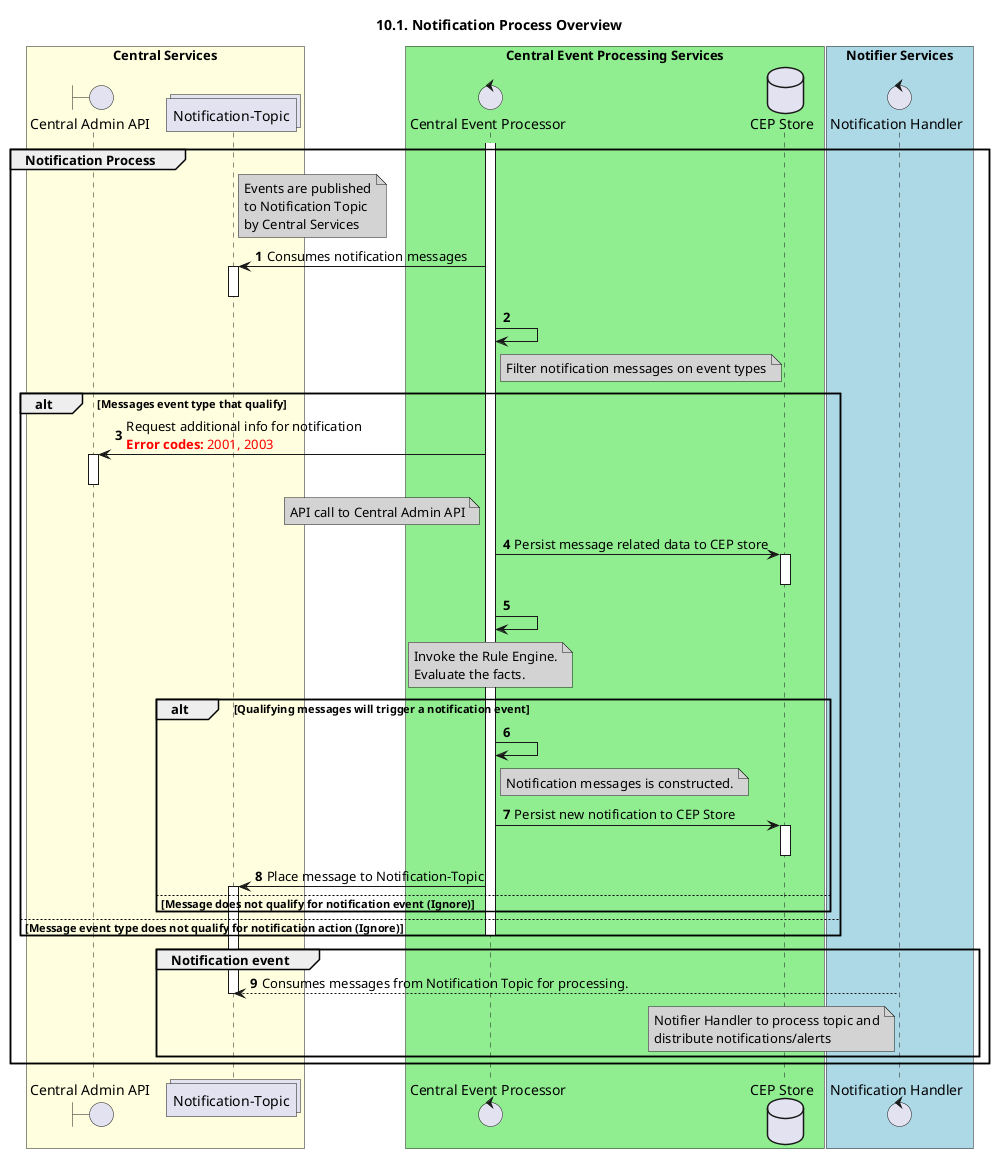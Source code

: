 @startuml
' declate title
title 10.1. Notification Process Overview
autonumber

' declare actors
boundary "Central Admin API" as CLAPI
control "Central Event Processor" as CEP
control "Notification Handler" as NOTIFIER
collections "Notification-Topic" as TOPIC_NOTIFY
database "CEP Store" as DB

box "Central Services" #LightYellow
participant CLAPI
participant TOPIC_NOTIFY
end box
box "Central Event Processing Services" #LightGreen
participant CEP
participant DB
end box
box "Notifier Services" #LightBlue
participant NOTIFIER
end box

' start flow
group Notification Process
    activate CEP
    note right of TOPIC_NOTIFY #LightGrey
        Events are published
        to Notification Topic
        by Central Services
    end note
    TOPIC_NOTIFY <- CEP: Consumes notification messages
    activate TOPIC_NOTIFY
    deactivate TOPIC_NOTIFY
    CEP -> CEP
    note right of CEP #LightGrey
        Filter notification messages on event types
    end note

    alt Messages event type that qualify
        CEP -> CLAPI: Request additional info for notification\n<color #FF0000><b>Error codes:</b> 2001, 2003 </color>
        activate CLAPI
        note left of CEP #LightGrey
            API call to Central Admin API
        end note
        deactivate CLAPI
        CEP -> DB: Persist message related data to CEP store
        activate DB
        deactivate DB
        CEP -> CEP
        note over of CEP #LightGrey
            Invoke the Rule Engine.
            Evaluate the facts.
        end note

        alt Qualifying messages will trigger a notification event
            CEP -> CEP
            note right of CEP #LightGrey
                Notification messages is constructed.
            end note
            CEP -> DB: Persist new notification to CEP Store
            activate DB
            deactivate DB
            TOPIC_NOTIFY <- CEP: Place message to Notification-Topic
            activate TOPIC_NOTIFY
        else Message does not qualify for notification event (Ignore)
        end
    else Message event type does not qualify for notification action (Ignore)
    deactivate CEP
    end

    group Notification event
    TOPIC_NOTIFY <-- NOTIFIER: Consumes messages from Notification Topic for processing.
    note left of NOTIFIER #LightGrey
        Notifier Handler to process topic and
        distribute notifications/alerts
    end note
            deactivate TOPIC_NOTIFY
    end
end
@enduml
